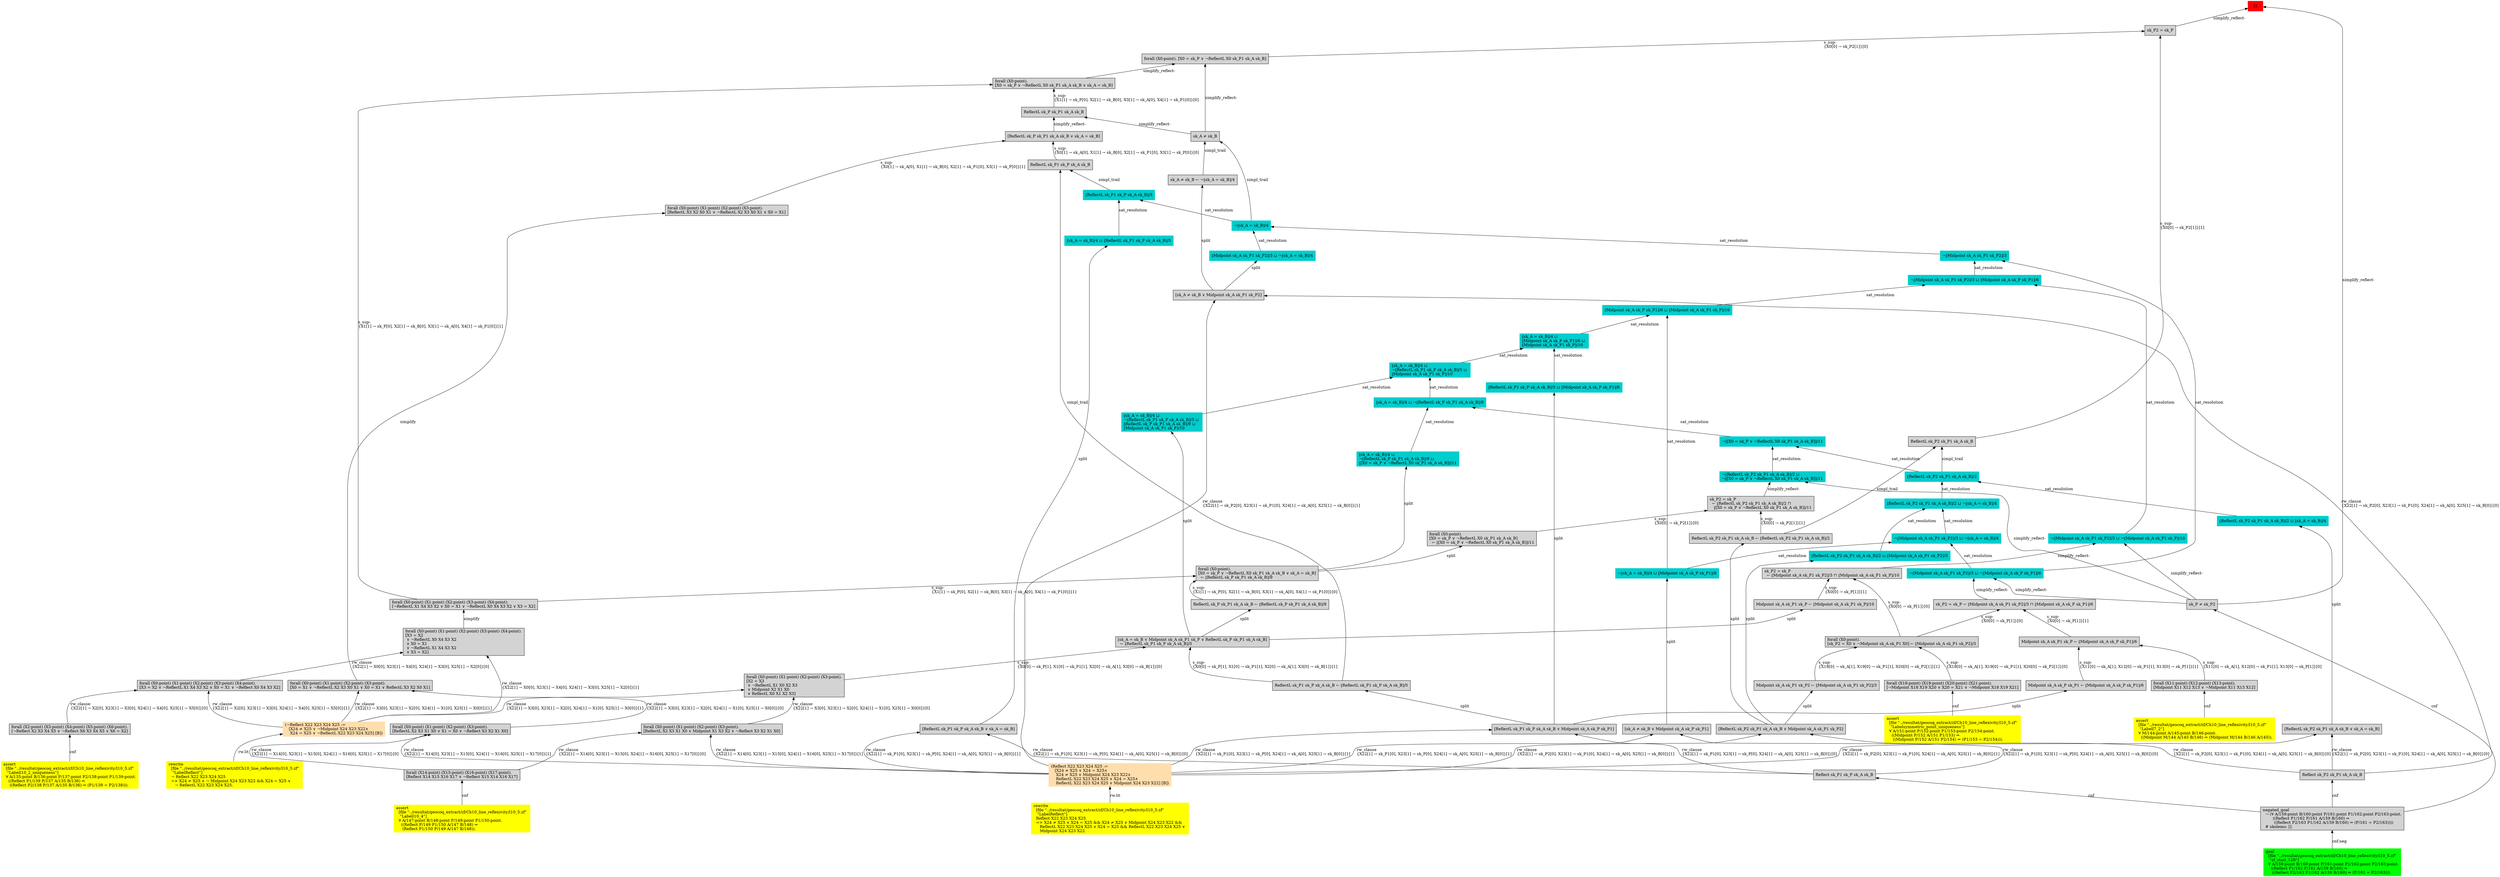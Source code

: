 digraph "unsat_graph" {
  vertex_0 [color=red, label="[]", shape=box, style=filled];
  vertex_0 -> vertex_1 [label="simplify_reflect-", dir="back"];
  vertex_1 [shape=box, label="sk_P ≠ sk_P2\l", style=filled];
  vertex_1 -> vertex_2 [label="cnf", dir="back"];
  vertex_2 [shape=box, label="negated_goal\l  ¬ (∀ A/159:point B/160:point P/161:point P1/162:point P2/163:point.\l        ((Reflect P1/162 P/161 A/159 B/160) ⇒\l         ((Reflect P2/163 P1/162 A/159 B/160) ⇒ (P/161 = P2/163))))\l  # skolems: [].\l", style=filled];
  vertex_2 -> vertex_3 [label="cnf.neg", dir="back"];
  vertex_3 [color=green, shape=box, label="goal\l  [file \"../resultat/geocoq_extract/zf/Ch10_line_reflexivity/l10_5.zf\" \l   \"zf_stmt_128\"]\l  ∀ A/159:point B/160:point P/161:point P1/162:point P2/163:point.\l    ((Reflect P1/162 P/161 A/159 B/160) ⇒\l     ((Reflect P2/163 P1/162 A/159 B/160) ⇒ (P/161 = P2/163))).\l", style=filled];
  vertex_0 -> vertex_4 [label="simplify_reflect-", dir="back"];
  vertex_4 [shape=box, label="sk_P2 = sk_P\l", style=filled];
  vertex_4 -> vertex_5 [label="s_sup-\l\{X0[0] → sk_P2[1]\}[0]\l", dir="back"];
  vertex_5 [shape=box, label="forall (X0:point). [X0 = sk_P ∨ ¬ReflectL X0 sk_P1 sk_A sk_B]\l", style=filled];
  vertex_5 -> vertex_6 [label="simplify_reflect-", dir="back"];
  vertex_6 [shape=box, label="sk_A ≠ sk_B\l", style=filled];
  vertex_6 -> vertex_7 [label="simpl_trail", dir="back"];
  vertex_7 [color=cyan3, shape=box, label="¬⟦sk_A = sk_B⟧/4\l", style=filled];
  vertex_7 -> vertex_8 [label="sat_resolution", dir="back"];
  vertex_8 [color=cyan3, shape=box, label="¬⟦Midpoint sk_A sk_P1 sk_P2⟧/3\l", style=filled];
  vertex_8 -> vertex_9 [label="sat_resolution", dir="back"];
  vertex_9 [color=cyan3, shape=box, label="¬⟦Midpoint sk_A sk_P1 sk_P2⟧/3 ⊔ ¬⟦Midpoint sk_A sk_P sk_P1⟧/6\l", style=filled];
  vertex_9 -> vertex_1 [label="simplify_reflect-", dir="back"];
  vertex_9 -> vertex_10 [label="simplify_reflect-", dir="back"];
  vertex_10 [shape=box, label="sk_P2 = sk_P ← ⟦Midpoint sk_A sk_P1 sk_P2⟧/3 ⊓ ⟦Midpoint sk_A sk_P sk_P1⟧/6\l", style=filled];
  vertex_10 -> vertex_11 [label="s_sup-\l\{X0[0] → sk_P[1]\}[0]\l", dir="back"];
  vertex_11 [shape=box, label="forall (X0:point).\l[sk_P2 = X0 ∨ ¬Midpoint sk_A sk_P1 X0] ← ⟦Midpoint sk_A sk_P1 sk_P2⟧/3\l", style=filled];
  vertex_11 -> vertex_12 [label="s_sup-\l\{X18[0] → sk_A[1], X19[0] → sk_P1[1], X20[0] → sk_P2[1]\}[0]\l", dir="back"];
  vertex_12 [shape=box, label="forall (X18:point) (X19:point) (X20:point) (X21:point).\l[¬Midpoint X18 X19 X20 ∨ X20 = X21 ∨ ¬Midpoint X18 X19 X21]\l", style=filled];
  vertex_12 -> vertex_13 [label="cnf", dir="back"];
  vertex_13 [color=yellow, shape=box, label="assert\l  [file \"../resultat/geocoq_extract/zf/Ch10_line_reflexivity/l10_5.zf\" \l   \"Labelsymmetric_point_uniqueness\"]\l  ∀ A/151:point P/152:point P1/153:point P2/154:point.\l    ((Midpoint P/152 A/151 P1/153) ⇒\l     ((Midpoint P/152 A/151 P2/154) ⇒ (P1/153 = P2/154))).\l", style=filled];
  vertex_11 -> vertex_14 [label="s_sup-\l\{X18[0] → sk_A[1], X19[0] → sk_P1[1], X20[0] → sk_P2[1]\}[1]\l", dir="back"];
  vertex_14 [shape=box, label="Midpoint sk_A sk_P1 sk_P2 ← ⟦Midpoint sk_A sk_P1 sk_P2⟧/3\l", style=filled];
  vertex_14 -> vertex_15 [label="split", dir="back"];
  vertex_15 [shape=box, label="[ReflectL sk_P2 sk_P1 sk_A sk_B ∨ Midpoint sk_A sk_P1 sk_P2]\l", style=filled];
  vertex_15 -> vertex_16 [label="rw_clause\l\{X22[1] → sk_P2[0], X23[1] → sk_P1[0], X24[1] → sk_A[0], X25[1] → sk_B[0]\}[1]\l", dir="back"];
  vertex_16 [color=navajowhite, shape=box, label="(Reflect X22 X23 X24 X25 :=\l   [X24 ≠ X25 ∨ X24 = X25∧\l    X24 ≠ X25 ∨ Midpoint X24 X23 X22∧\l    ReflectL X22 X23 X24 X25 ∨ X24 = X25∧\l    ReflectL X22 X23 X24 X25 ∨ Midpoint X24 X23 X22] [B])\l", style=filled];
  vertex_16 -> vertex_17 [label="rw.lit", dir="back"];
  vertex_17 [color=yellow, shape=box, label="rewrite\l  [file \"../resultat/geocoq_extract/zf/Ch10_line_reflexivity/l10_5.zf\" \l   \"LabelReflect\"]\l  Reflect X22 X23 X24 X25\l  =\> X24 ≠ X25 ∨ X24 = X25 && X24 ≠ X25 ∨ Midpoint X24 X23 X22 && \l     ReflectL X22 X23 X24 X25 ∨ X24 = X25 && ReflectL X22 X23 X24 X25 ∨ \l     Midpoint X24 X23 X22.\l", style=filled];
  vertex_15 -> vertex_18 [label="rw_clause\l\{X22[1] → sk_P2[0], X23[1] → sk_P1[0], X24[1] → sk_A[0], X25[1] → sk_B[0]\}[0]\l", dir="back"];
  vertex_18 [shape=box, label="Reflect sk_P2 sk_P1 sk_A sk_B\l", style=filled];
  vertex_18 -> vertex_2 [label="cnf", dir="back"];
  vertex_10 -> vertex_19 [label="s_sup-\l\{X0[0] → sk_P[1]\}[1]\l", dir="back"];
  vertex_19 [shape=box, label="Midpoint sk_A sk_P1 sk_P ← ⟦Midpoint sk_A sk_P sk_P1⟧/6\l", style=filled];
  vertex_19 -> vertex_20 [label="s_sup-\l\{X11[0] → sk_A[1], X12[0] → sk_P1[1], X13[0] → sk_P[1]\}[0]\l", dir="back"];
  vertex_20 [shape=box, label="forall (X11:point) (X12:point) (X13:point).\l[Midpoint X11 X12 X13 ∨ ¬Midpoint X11 X13 X12]\l", style=filled];
  vertex_20 -> vertex_21 [label="cnf", dir="back"];
  vertex_21 [color=yellow, shape=box, label="assert\l  [file \"../resultat/geocoq_extract/zf/Ch10_line_reflexivity/l10_5.zf\" \l   \"Labell7_2\"]\l  ∀ M/144:point A/145:point B/146:point.\l    ((Midpoint M/144 A/145 B/146) ⇒ (Midpoint M/144 B/146 A/145)).\l", style=filled];
  vertex_19 -> vertex_22 [label="s_sup-\l\{X11[0] → sk_A[1], X12[0] → sk_P1[1], X13[0] → sk_P[1]\}[1]\l", dir="back"];
  vertex_22 [shape=box, label="Midpoint sk_A sk_P sk_P1 ← ⟦Midpoint sk_A sk_P sk_P1⟧/6\l", style=filled];
  vertex_22 -> vertex_23 [label="split", dir="back"];
  vertex_23 [shape=box, label="[ReflectL sk_P1 sk_P sk_A sk_B ∨ Midpoint sk_A sk_P sk_P1]\l", style=filled];
  vertex_23 -> vertex_16 [label="rw_clause\l\{X22[1] → sk_P1[0], X23[1] → sk_P[0], X24[1] → sk_A[0], X25[1] → sk_B[0]\}[1]\l", dir="back"];
  vertex_23 -> vertex_24 [label="rw_clause\l\{X22[1] → sk_P1[0], X23[1] → sk_P[0], X24[1] → sk_A[0], X25[1] → sk_B[0]\}[0]\l", dir="back"];
  vertex_24 [shape=box, label="Reflect sk_P1 sk_P sk_A sk_B\l", style=filled];
  vertex_24 -> vertex_2 [label="cnf", dir="back"];
  vertex_8 -> vertex_25 [label="sat_resolution", dir="back"];
  vertex_25 [color=cyan3, shape=box, label="¬⟦Midpoint sk_A sk_P1 sk_P2⟧/3 ⊔ ⟦Midpoint sk_A sk_P sk_P1⟧/6\l", style=filled];
  vertex_25 -> vertex_26 [label="sat_resolution", dir="back"];
  vertex_26 [color=cyan3, shape=box, label="¬⟦Midpoint sk_A sk_P1 sk_P2⟧/3 ⊔ ¬⟦Midpoint sk_A sk_P1 sk_P⟧/10\l", style=filled];
  vertex_26 -> vertex_1 [label="simplify_reflect-", dir="back"];
  vertex_26 -> vertex_27 [label="simplify_reflect-", dir="back"];
  vertex_27 [shape=box, label="sk_P2 = sk_P\l  ← ⟦Midpoint sk_A sk_P1 sk_P2⟧/3 ⊓ ⟦Midpoint sk_A sk_P1 sk_P⟧/10\l", style=filled];
  vertex_27 -> vertex_11 [label="s_sup-\l\{X0[0] → sk_P[1]\}[0]\l", dir="back"];
  vertex_27 -> vertex_28 [label="s_sup-\l\{X0[0] → sk_P[1]\}[1]\l", dir="back"];
  vertex_28 [shape=box, label="Midpoint sk_A sk_P1 sk_P ← ⟦Midpoint sk_A sk_P1 sk_P⟧/10\l", style=filled];
  vertex_28 -> vertex_29 [label="split", dir="back"];
  vertex_29 [shape=box, label="[sk_A = sk_B ∨ Midpoint sk_A sk_P1 sk_P ∨ ReflectL sk_P sk_P1 sk_A sk_B]\l  ← ⟦ReflectL sk_P1 sk_P sk_A sk_B⟧/5\l", style=filled];
  vertex_29 -> vertex_30 [label="s_sup-\l\{X0[0] → sk_P[1], X1[0] → sk_P1[1], X2[0] → sk_A[1], X3[0] → sk_B[1]\}[0]\l", dir="back"];
  vertex_30 [shape=box, label="forall (X0:point) (X1:point) (X2:point) (X3:point).\l[X2 = X3\l ∨ ¬ReflectL X1 X0 X2 X3\l ∨ Midpoint X2 X1 X0\l ∨ ReflectL X0 X1 X2 X3]\l", style=filled];
  vertex_30 -> vertex_31 [label="rw_clause\l\{X22[1] → X3[0], X23[1] → X2[0], X24[1] → X1[0], X25[1] → X0[0]\}[1]\l", dir="back"];
  vertex_31 [color=navajowhite, shape=box, label="(¬Reflect X22 X23 X24 X25 :=\l   [X24 ≠ X25 ∨ ¬Midpoint X24 X23 X22∧\l    X24 = X25 ∨ ¬ReflectL X22 X23 X24 X25] [B])\l", style=filled];
  vertex_31 -> vertex_32 [label="rw.lit", dir="back"];
  vertex_32 [color=yellow, shape=box, label="rewrite\l  [file \"../resultat/geocoq_extract/zf/Ch10_line_reflexivity/l10_5.zf\" \l   \"LabelReflect\"]\l  ¬ Reflect X22 X23 X24 X25\l  =\> X24 ≠ X25 ∨ ¬ Midpoint X24 X23 X22 && X24 = X25 ∨ \l     ¬ ReflectL X22 X23 X24 X25.\l", style=filled];
  vertex_30 -> vertex_33 [label="rw_clause\l\{X22[1] → X3[0], X23[1] → X2[0], X24[1] → X1[0], X25[1] → X0[0]\}[0]\l", dir="back"];
  vertex_33 [shape=box, label="forall (X0:point) (X1:point) (X2:point) (X3:point).\l[ReflectL X2 X3 X1 X0 ∨ Midpoint X1 X3 X2 ∨ ¬Reflect X3 X2 X1 X0]\l", style=filled];
  vertex_33 -> vertex_16 [label="rw_clause\l\{X22[1] → X14[0], X23[1] → X15[0], X24[1] → X16[0], X25[1] → X17[0]\}[1]\l", dir="back"];
  vertex_33 -> vertex_34 [label="rw_clause\l\{X22[1] → X14[0], X23[1] → X15[0], X24[1] → X16[0], X25[1] → X17[0]\}[0]\l", dir="back"];
  vertex_34 [shape=box, label="forall (X14:point) (X15:point) (X16:point) (X17:point).\l[Reflect X14 X15 X16 X17 ∨ ¬Reflect X15 X14 X16 X17]\l", style=filled];
  vertex_34 -> vertex_35 [label="cnf", dir="back"];
  vertex_35 [color=yellow, shape=box, label="assert\l  [file \"../resultat/geocoq_extract/zf/Ch10_line_reflexivity/l10_5.zf\" \l   \"Labell10_4\"]\l  ∀ A/147:point B/148:point P/149:point P1/150:point.\l    ((Reflect P/149 P1/150 A/147 B/148) ⇒\l     (Reflect P1/150 P/149 A/147 B/148)).\l", style=filled];
  vertex_29 -> vertex_36 [label="s_sup-\l\{X0[0] → sk_P[1], X1[0] → sk_P1[1], X2[0] → sk_A[1], X3[0] → sk_B[1]\}[1]\l", dir="back"];
  vertex_36 [shape=box, label="ReflectL sk_P1 sk_P sk_A sk_B ← ⟦ReflectL sk_P1 sk_P sk_A sk_B⟧/5\l", style=filled];
  vertex_36 -> vertex_23 [label="split", dir="back"];
  vertex_25 -> vertex_37 [label="sat_resolution", dir="back"];
  vertex_37 [color=cyan3, shape=box, label="⟦Midpoint sk_A sk_P sk_P1⟧/6 ⊔ ⟦Midpoint sk_A sk_P1 sk_P⟧/10\l", style=filled];
  vertex_37 -> vertex_38 [label="sat_resolution", dir="back"];
  vertex_38 [color=cyan3, shape=box, label="¬⟦sk_A = sk_B⟧/4 ⊔ ⟦Midpoint sk_A sk_P sk_P1⟧/6\l", style=filled];
  vertex_38 -> vertex_39 [label="split", dir="back"];
  vertex_39 [shape=box, label="[sk_A ≠ sk_B ∨ Midpoint sk_A sk_P sk_P1]\l", style=filled];
  vertex_39 -> vertex_16 [label="rw_clause\l\{X22[1] → sk_P1[0], X23[1] → sk_P[0], X24[1] → sk_A[0], X25[1] → sk_B[0]\}[1]\l", dir="back"];
  vertex_39 -> vertex_24 [label="rw_clause\l\{X22[1] → sk_P1[0], X23[1] → sk_P[0], X24[1] → sk_A[0], X25[1] → sk_B[0]\}[0]\l", dir="back"];
  vertex_37 -> vertex_40 [label="sat_resolution", dir="back"];
  vertex_40 [color=cyan3, shape=box, label="⟦sk_A = sk_B⟧/4 ⊔ \l⟦Midpoint sk_A sk_P sk_P1⟧/6 ⊔ \l⟦Midpoint sk_A sk_P1 sk_P⟧/10\l", style=filled];
  vertex_40 -> vertex_41 [label="sat_resolution", dir="back"];
  vertex_41 [color=cyan3, shape=box, label="⟦ReflectL sk_P1 sk_P sk_A sk_B⟧/5 ⊔ ⟦Midpoint sk_A sk_P sk_P1⟧/6\l", style=filled];
  vertex_41 -> vertex_23 [label="split", dir="back"];
  vertex_40 -> vertex_42 [label="sat_resolution", dir="back"];
  vertex_42 [color=cyan3, shape=box, label="⟦sk_A = sk_B⟧/4 ⊔ \l¬⟦ReflectL sk_P1 sk_P sk_A sk_B⟧/5 ⊔ \l⟦Midpoint sk_A sk_P1 sk_P⟧/10\l", style=filled];
  vertex_42 -> vertex_43 [label="sat_resolution", dir="back"];
  vertex_43 [color=cyan3, shape=box, label="⟦sk_A = sk_B⟧/4 ⊔ \l¬⟦ReflectL sk_P1 sk_P sk_A sk_B⟧/5 ⊔ \l⟦ReflectL sk_P sk_P1 sk_A sk_B⟧/9 ⊔ \l⟦Midpoint sk_A sk_P1 sk_P⟧/10\l", style=filled];
  vertex_43 -> vertex_29 [label="split", dir="back"];
  vertex_42 -> vertex_44 [label="sat_resolution", dir="back"];
  vertex_44 [color=cyan3, shape=box, label="⟦sk_A = sk_B⟧/4 ⊔ ¬⟦ReflectL sk_P sk_P1 sk_A sk_B⟧/9\l", style=filled];
  vertex_44 -> vertex_45 [label="sat_resolution", dir="back"];
  vertex_45 [color=cyan3, shape=box, label="¬⟦[X0 = sk_P ∨ ¬ReflectL X0 sk_P1 sk_A sk_B]⟧/11\l", style=filled];
  vertex_45 -> vertex_46 [label="sat_resolution", dir="back"];
  vertex_46 [color=cyan3, shape=box, label="⟦ReflectL sk_P2 sk_P1 sk_A sk_B⟧/2\l", style=filled];
  vertex_46 -> vertex_47 [label="sat_resolution", dir="back"];
  vertex_47 [color=cyan3, shape=box, label="⟦ReflectL sk_P2 sk_P1 sk_A sk_B⟧/2 ⊔ ⟦sk_A = sk_B⟧/4\l", style=filled];
  vertex_47 -> vertex_48 [label="split", dir="back"];
  vertex_48 [shape=box, label="[ReflectL sk_P2 sk_P1 sk_A sk_B ∨ sk_A = sk_B]\l", style=filled];
  vertex_48 -> vertex_16 [label="rw_clause\l\{X22[1] → sk_P2[0], X23[1] → sk_P1[0], X24[1] → sk_A[0], X25[1] → sk_B[0]\}[1]\l", dir="back"];
  vertex_48 -> vertex_18 [label="rw_clause\l\{X22[1] → sk_P2[0], X23[1] → sk_P1[0], X24[1] → sk_A[0], X25[1] → sk_B[0]\}[0]\l", dir="back"];
  vertex_46 -> vertex_49 [label="sat_resolution", dir="back"];
  vertex_49 [color=cyan3, shape=box, label="⟦ReflectL sk_P2 sk_P1 sk_A sk_B⟧/2 ⊔ ¬⟦sk_A = sk_B⟧/4\l", style=filled];
  vertex_49 -> vertex_50 [label="sat_resolution", dir="back"];
  vertex_50 [color=cyan3, shape=box, label="⟦ReflectL sk_P2 sk_P1 sk_A sk_B⟧/2 ⊔ ⟦Midpoint sk_A sk_P1 sk_P2⟧/3\l", style=filled];
  vertex_50 -> vertex_15 [label="split", dir="back"];
  vertex_49 -> vertex_51 [label="sat_resolution", dir="back"];
  vertex_51 [color=cyan3, shape=box, label="¬⟦Midpoint sk_A sk_P1 sk_P2⟧/3 ⊔ ¬⟦sk_A = sk_B⟧/4\l", style=filled];
  vertex_51 -> vertex_38 [label="sat_resolution", dir="back"];
  vertex_51 -> vertex_9 [label="sat_resolution", dir="back"];
  vertex_45 -> vertex_52 [label="sat_resolution", dir="back"];
  vertex_52 [color=cyan3, shape=box, label="¬⟦ReflectL sk_P2 sk_P1 sk_A sk_B⟧/2 ⊔ \l¬⟦[X0 = sk_P ∨ ¬ReflectL X0 sk_P1 sk_A sk_B]⟧/11\l", style=filled];
  vertex_52 -> vertex_1 [label="simplify_reflect-", dir="back"];
  vertex_52 -> vertex_53 [label="simplify_reflect-", dir="back"];
  vertex_53 [shape=box, label="sk_P2 = sk_P\l  ← ⟦ReflectL sk_P2 sk_P1 sk_A sk_B⟧/2 ⊓ \l    ⟦[X0 = sk_P ∨ ¬ReflectL X0 sk_P1 sk_A sk_B]⟧/11\l", style=filled];
  vertex_53 -> vertex_54 [label="s_sup-\l\{X0[0] → sk_P2[1]\}[0]\l", dir="back"];
  vertex_54 [shape=box, label="forall (X0:point).\l[X0 = sk_P ∨ ¬ReflectL X0 sk_P1 sk_A sk_B]\l  ← ⟦[X0 = sk_P ∨ ¬ReflectL X0 sk_P1 sk_A sk_B]⟧/11\l", style=filled];
  vertex_54 -> vertex_55 [label="split", dir="back"];
  vertex_55 [shape=box, label="forall (X0:point).\l[X0 = sk_P ∨ ¬ReflectL X0 sk_P1 sk_A sk_B ∨ sk_A = sk_B]\l  ← ⟦ReflectL sk_P sk_P1 sk_A sk_B⟧/9\l", style=filled];
  vertex_55 -> vertex_56 [label="s_sup-\l\{X1[1] → sk_P[0], X2[1] → sk_B[0], X3[1] → sk_A[0], X4[1] → sk_P1[0]\}[1]\l", dir="back"];
  vertex_56 [shape=box, label="forall (X0:point) (X1:point) (X2:point) (X3:point) (X4:point).\l[¬ReflectL X1 X4 X3 X2 ∨ X0 = X1 ∨ ¬ReflectL X0 X4 X3 X2 ∨ X3 = X2]\l", style=filled];
  vertex_56 -> vertex_57 [label="simplify", dir="back"];
  vertex_57 [shape=box, label="forall (X0:point) (X1:point) (X2:point) (X3:point) (X4:point).\l[X3 = X2\l ∨ ¬ReflectL X0 X4 X3 X2\l ∨ X0 = X1\l ∨ ¬ReflectL X1 X4 X3 X2\l ∨ X3 = X2]\l", style=filled];
  vertex_57 -> vertex_31 [label="rw_clause\l\{X22[1] → X0[0], X23[1] → X4[0], X24[1] → X3[0], X25[1] → X2[0]\}[1]\l", dir="back"];
  vertex_57 -> vertex_58 [label="rw_clause\l\{X22[1] → X0[0], X23[1] → X4[0], X24[1] → X3[0], X25[1] → X2[0]\}[0]\l", dir="back"];
  vertex_58 [shape=box, label="forall (X0:point) (X1:point) (X2:point) (X3:point) (X4:point).\l[X3 = X2 ∨ ¬ReflectL X1 X4 X3 X2 ∨ X0 = X1 ∨ ¬Reflect X0 X4 X3 X2]\l", style=filled];
  vertex_58 -> vertex_31 [label="rw_clause\l\{X22[1] → X2[0], X23[1] → X3[0], X24[1] → X4[0], X25[1] → X5[0]\}[1]\l", dir="back"];
  vertex_58 -> vertex_59 [label="rw_clause\l\{X22[1] → X2[0], X23[1] → X3[0], X24[1] → X4[0], X25[1] → X5[0]\}[0]\l", dir="back"];
  vertex_59 [shape=box, label="forall (X2:point) (X3:point) (X4:point) (X5:point) (X6:point).\l[¬Reflect X2 X3 X4 X5 ∨ ¬Reflect X6 X3 X4 X5 ∨ X6 = X2]\l", style=filled];
  vertex_59 -> vertex_60 [label="cnf", dir="back"];
  vertex_60 [color=yellow, shape=box, label="assert\l  [file \"../resultat/geocoq_extract/zf/Ch10_line_reflexivity/l10_5.zf\" \l   \"Labell10_2_uniqueness\"]\l  ∀ A/135:point B/136:point P/137:point P2/138:point P1/139:point.\l    ((Reflect P1/139 P/137 A/135 B/136) ⇒\l     ((Reflect P2/138 P/137 A/135 B/136) ⇒ (P1/139 = P2/138))).\l", style=filled];
  vertex_55 -> vertex_61 [label="s_sup-\l\{X1[1] → sk_P[0], X2[1] → sk_B[0], X3[1] → sk_A[0], X4[1] → sk_P1[0]\}[0]\l", dir="back"];
  vertex_61 [shape=box, label="ReflectL sk_P sk_P1 sk_A sk_B ← ⟦ReflectL sk_P sk_P1 sk_A sk_B⟧/9\l", style=filled];
  vertex_61 -> vertex_29 [label="split", dir="back"];
  vertex_53 -> vertex_62 [label="s_sup-\l\{X0[0] → sk_P2[1]\}[1]\l", dir="back"];
  vertex_62 [shape=box, label="ReflectL sk_P2 sk_P1 sk_A sk_B ← ⟦ReflectL sk_P2 sk_P1 sk_A sk_B⟧/2\l", style=filled];
  vertex_62 -> vertex_15 [label="split", dir="back"];
  vertex_44 -> vertex_63 [label="sat_resolution", dir="back"];
  vertex_63 [color=cyan3, shape=box, label="⟦sk_A = sk_B⟧/4 ⊔ \l¬⟦ReflectL sk_P sk_P1 sk_A sk_B⟧/9 ⊔ \l⟦[X0 = sk_P ∨ ¬ReflectL X0 sk_P1 sk_A sk_B]⟧/11\l", style=filled];
  vertex_63 -> vertex_55 [label="split", dir="back"];
  vertex_7 -> vertex_64 [label="sat_resolution", dir="back"];
  vertex_64 [color=cyan3, shape=box, label="⟦Midpoint sk_A sk_P1 sk_P2⟧/3 ⊔ ¬⟦sk_A = sk_B⟧/4\l", style=filled];
  vertex_64 -> vertex_65 [label="split", dir="back"];
  vertex_65 [shape=box, label="[sk_A ≠ sk_B ∨ Midpoint sk_A sk_P1 sk_P2]\l", style=filled];
  vertex_65 -> vertex_16 [label="rw_clause\l\{X22[1] → sk_P2[0], X23[1] → sk_P1[0], X24[1] → sk_A[0], X25[1] → sk_B[0]\}[1]\l", dir="back"];
  vertex_65 -> vertex_18 [label="rw_clause\l\{X22[1] → sk_P2[0], X23[1] → sk_P1[0], X24[1] → sk_A[0], X25[1] → sk_B[0]\}[0]\l", dir="back"];
  vertex_6 -> vertex_66 [label="simpl_trail", dir="back"];
  vertex_66 [shape=box, label="sk_A ≠ sk_B ← ¬⟦sk_A = sk_B⟧/4\l", style=filled];
  vertex_66 -> vertex_65 [label="split", dir="back"];
  vertex_5 -> vertex_67 [label="simplify_reflect-", dir="back"];
  vertex_67 [shape=box, label="forall (X0:point).\l[X0 = sk_P ∨ ¬ReflectL X0 sk_P1 sk_A sk_B ∨ sk_A = sk_B]\l", style=filled];
  vertex_67 -> vertex_56 [label="s_sup-\l\{X1[1] → sk_P[0], X2[1] → sk_B[0], X3[1] → sk_A[0], X4[1] → sk_P1[0]\}[1]\l", dir="back"];
  vertex_67 -> vertex_68 [label="s_sup-\l\{X1[1] → sk_P[0], X2[1] → sk_B[0], X3[1] → sk_A[0], X4[1] → sk_P1[0]\}[0]\l", dir="back"];
  vertex_68 [shape=box, label="ReflectL sk_P sk_P1 sk_A sk_B\l", style=filled];
  vertex_68 -> vertex_6 [label="simplify_reflect-", dir="back"];
  vertex_68 -> vertex_69 [label="simplify_reflect-", dir="back"];
  vertex_69 [shape=box, label="[ReflectL sk_P sk_P1 sk_A sk_B ∨ sk_A = sk_B]\l", style=filled];
  vertex_69 -> vertex_70 [label="s_sup-\l\{X0[1] → sk_A[0], X1[1] → sk_B[0], X2[1] → sk_P1[0], X3[1] → sk_P[0]\}[1]\l", dir="back"];
  vertex_70 [shape=box, label="forall (X0:point) (X1:point) (X2:point) (X3:point).\l[ReflectL X3 X2 X0 X1 ∨ ¬ReflectL X2 X3 X0 X1 ∨ X0 = X1]\l", style=filled];
  vertex_70 -> vertex_71 [label="simplify", dir="back"];
  vertex_71 [shape=box, label="forall (X0:point) (X1:point) (X2:point) (X3:point).\l[X0 = X1 ∨ ¬ReflectL X2 X3 X0 X1 ∨ X0 = X1 ∨ ReflectL X3 X2 X0 X1]\l", style=filled];
  vertex_71 -> vertex_31 [label="rw_clause\l\{X22[1] → X3[0], X23[1] → X2[0], X24[1] → X1[0], X25[1] → X0[0]\}[1]\l", dir="back"];
  vertex_71 -> vertex_72 [label="rw_clause\l\{X22[1] → X3[0], X23[1] → X2[0], X24[1] → X1[0], X25[1] → X0[0]\}[0]\l", dir="back"];
  vertex_72 [shape=box, label="forall (X0:point) (X1:point) (X2:point) (X3:point).\l[ReflectL X2 X3 X1 X0 ∨ X1 = X0 ∨ ¬Reflect X3 X2 X1 X0]\l", style=filled];
  vertex_72 -> vertex_16 [label="rw_clause\l\{X22[1] → X14[0], X23[1] → X15[0], X24[1] → X16[0], X25[1] → X17[0]\}[1]\l", dir="back"];
  vertex_72 -> vertex_34 [label="rw_clause\l\{X22[1] → X14[0], X23[1] → X15[0], X24[1] → X16[0], X25[1] → X17[0]\}[0]\l", dir="back"];
  vertex_69 -> vertex_73 [label="s_sup-\l\{X0[1] → sk_A[0], X1[1] → sk_B[0], X2[1] → sk_P1[0], X3[1] → sk_P[0]\}[0]\l", dir="back"];
  vertex_73 [shape=box, label="ReflectL sk_P1 sk_P sk_A sk_B\l", style=filled];
  vertex_73 -> vertex_74 [label="simpl_trail", dir="back"];
  vertex_74 [color=cyan3, shape=box, label="⟦ReflectL sk_P1 sk_P sk_A sk_B⟧/5\l", style=filled];
  vertex_74 -> vertex_7 [label="sat_resolution", dir="back"];
  vertex_74 -> vertex_75 [label="sat_resolution", dir="back"];
  vertex_75 [color=cyan3, shape=box, label="⟦sk_A = sk_B⟧/4 ⊔ ⟦ReflectL sk_P1 sk_P sk_A sk_B⟧/5\l", style=filled];
  vertex_75 -> vertex_76 [label="split", dir="back"];
  vertex_76 [shape=box, label="[ReflectL sk_P1 sk_P sk_A sk_B ∨ sk_A = sk_B]\l", style=filled];
  vertex_76 -> vertex_16 [label="rw_clause\l\{X22[1] → sk_P1[0], X23[1] → sk_P[0], X24[1] → sk_A[0], X25[1] → sk_B[0]\}[1]\l", dir="back"];
  vertex_76 -> vertex_24 [label="rw_clause\l\{X22[1] → sk_P1[0], X23[1] → sk_P[0], X24[1] → sk_A[0], X25[1] → sk_B[0]\}[0]\l", dir="back"];
  vertex_73 -> vertex_36 [label="simpl_trail", dir="back"];
  vertex_4 -> vertex_77 [label="s_sup-\l\{X0[0] → sk_P2[1]\}[1]\l", dir="back"];
  vertex_77 [shape=box, label="ReflectL sk_P2 sk_P1 sk_A sk_B\l", style=filled];
  vertex_77 -> vertex_46 [label="simpl_trail", dir="back"];
  vertex_77 -> vertex_62 [label="simpl_trail", dir="back"];
  }


